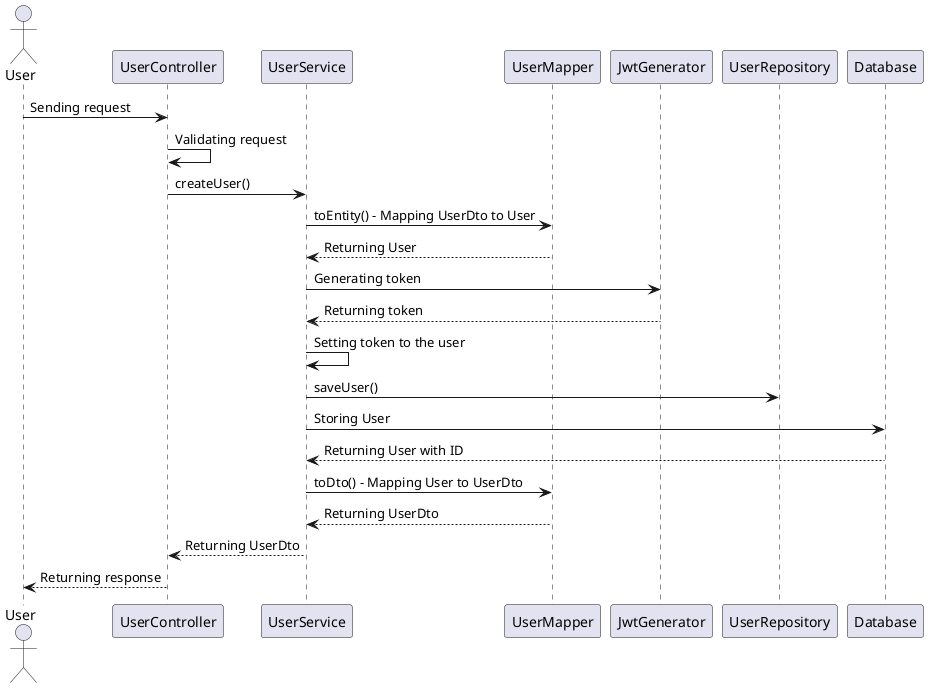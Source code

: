 @startuml

actor User as U
participant "UserController" as UC
participant "UserService" as US
participant "UserMapper" as UM
participant "JwtGenerator" as JG
participant "UserRepository" as UR
participant "Database" as DB

U -> UC : Sending request
UC -> UC : Validating request
UC -> US : createUser()
US -> UM : toEntity() - Mapping UserDto to User
UM --> US : Returning User
US -> JG : Generating token
JG --> US : Returning token
US -> US: Setting token to the user
US -> UR : saveUser()
US -> DB : Storing User
DB --> US: Returning User with ID
US -> UM : toDto() - Mapping User to UserDto
UM --> US: Returning UserDto
US --> UC : Returning UserDto
UC --> U : Returning response

@enduml